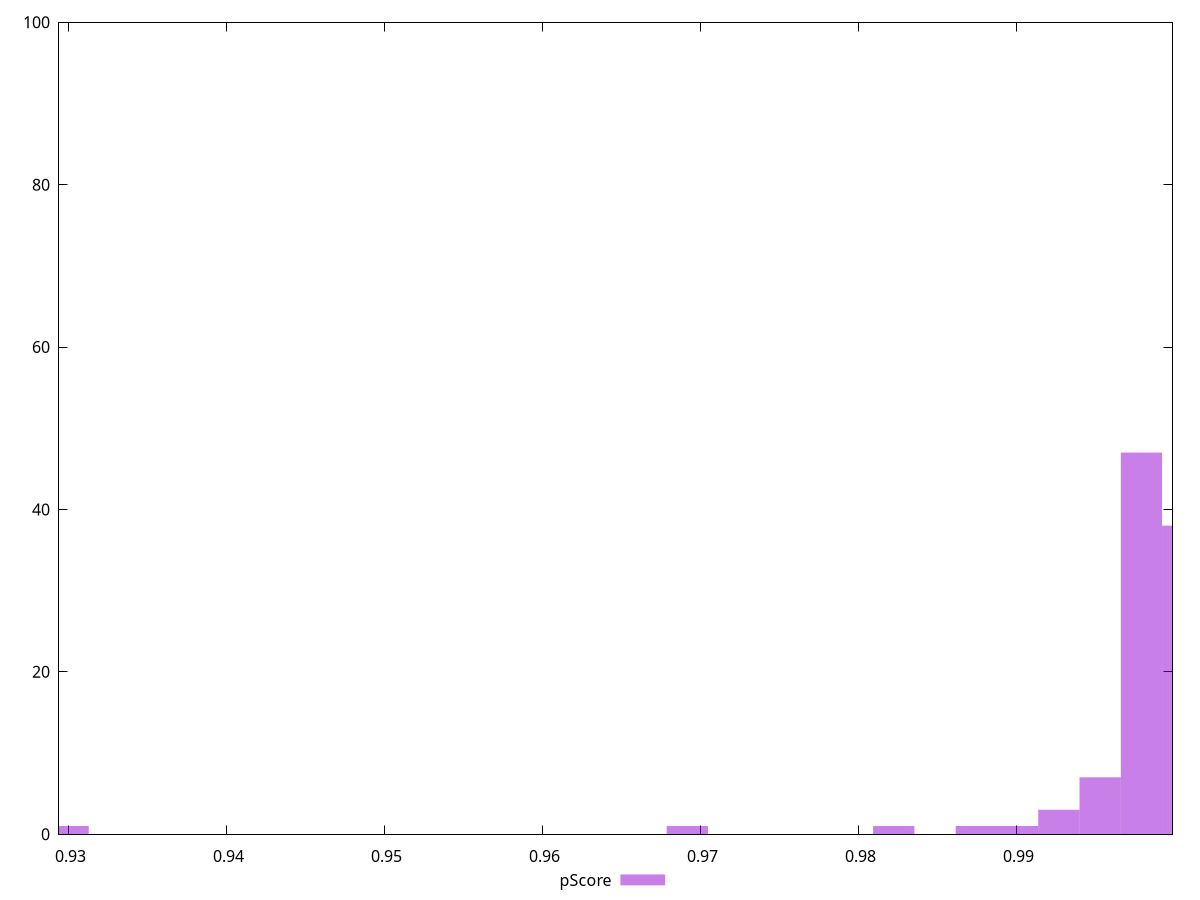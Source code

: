 reset

$pScore <<EOF
0.9978985903026661 47
1.0005108902772804 38
0.9952862903280518 7
0.9926739903534375 3
0.9874493904042089 1
0.9822247904549802 1
0.9299787909626941 1
0.9691632905819088 1
0.9900616903788232 1
EOF

set key outside below
set boxwidth 0.002612299974614309
set xrange [0.9294025092082885:0.9998642134028825]
set yrange [0:100]
set trange [0:100]
set style fill transparent solid 0.5 noborder
set terminal svg size 640, 490 enhanced background rgb 'white'
set output "report_00009_2021-02-08T22-37-41.559Z/max-potential-fid/samples/pages+cached+noadtech+nomedia+nocss/pScore/histogram.svg"

plot $pScore title "pScore" with boxes

reset

